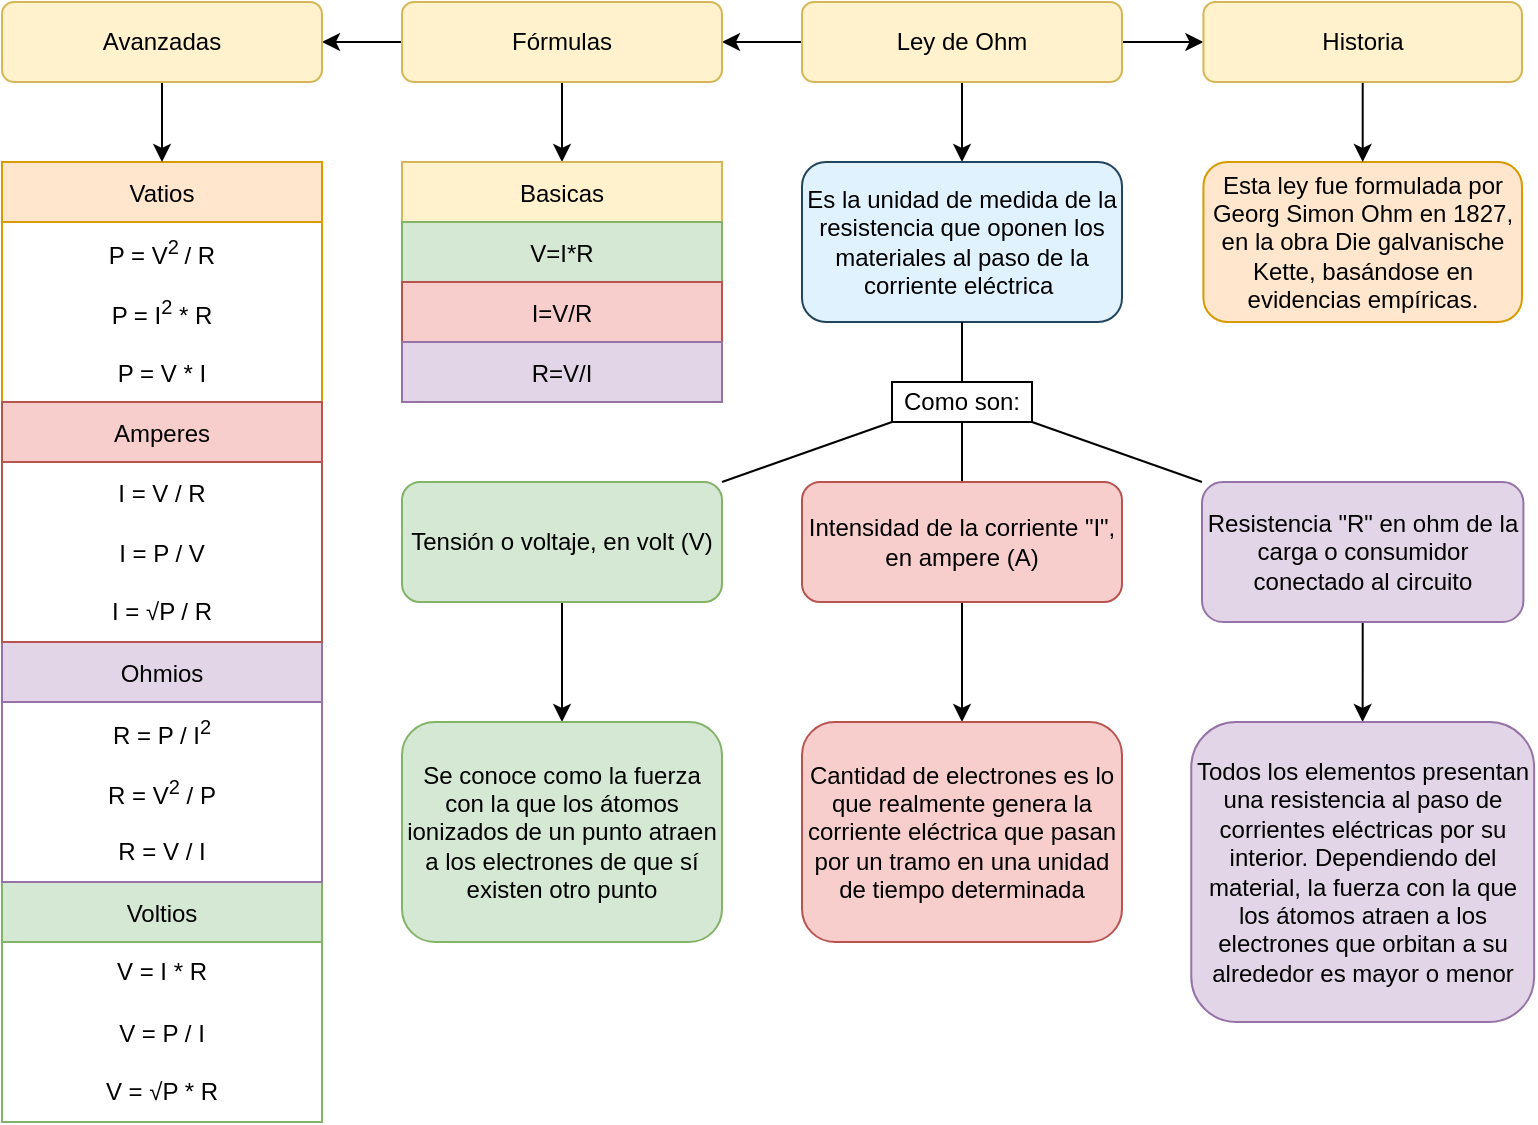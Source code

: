 <mxfile version="15.8.6" type="github">
  <diagram id="n3wHWzzNEnOycL6JPHrh" name="Page-1">
    <mxGraphModel dx="1271" dy="584" grid="1" gridSize="10" guides="1" tooltips="1" connect="1" arrows="1" fold="1" page="1" pageScale="1" pageWidth="827" pageHeight="1169" math="0" shadow="0">
      <root>
        <mxCell id="0" />
        <mxCell id="1" parent="0" />
        <mxCell id="Dq-iCA1MvDMjNIlEdtV0-6" value="" style="edgeStyle=orthogonalEdgeStyle;rounded=0;orthogonalLoop=1;jettySize=auto;html=1;" parent="1" source="Dq-iCA1MvDMjNIlEdtV0-1" target="Dq-iCA1MvDMjNIlEdtV0-5" edge="1">
          <mxGeometry relative="1" as="geometry" />
        </mxCell>
        <mxCell id="IS9N2NfxWNyogtAjYb_R-6" value="" style="edgeStyle=orthogonalEdgeStyle;rounded=0;orthogonalLoop=1;jettySize=auto;html=1;" edge="1" parent="1" source="Dq-iCA1MvDMjNIlEdtV0-1" target="IS9N2NfxWNyogtAjYb_R-5">
          <mxGeometry relative="1" as="geometry" />
        </mxCell>
        <mxCell id="IS9N2NfxWNyogtAjYb_R-24" style="edgeStyle=orthogonalEdgeStyle;rounded=0;orthogonalLoop=1;jettySize=auto;html=1;" edge="1" parent="1" source="Dq-iCA1MvDMjNIlEdtV0-1" target="IS9N2NfxWNyogtAjYb_R-23">
          <mxGeometry relative="1" as="geometry" />
        </mxCell>
        <mxCell id="Dq-iCA1MvDMjNIlEdtV0-1" value="Ley de Ohm" style="rounded=1;whiteSpace=wrap;html=1;fillColor=#fff2cc;strokeColor=#d6b656;" parent="1" vertex="1">
          <mxGeometry x="430" y="40" width="160" height="40" as="geometry" />
        </mxCell>
        <mxCell id="Dq-iCA1MvDMjNIlEdtV0-4" value="Esta ley fue formulada por Georg Simon Ohm en 1827, en la obra Die galvanische Kette, basándose en evidencias empíricas." style="rounded=1;whiteSpace=wrap;html=1;fillColor=#ffe6cc;strokeColor=#d79b00;" parent="1" vertex="1">
          <mxGeometry x="630.71" y="120" width="159.29" height="80" as="geometry" />
        </mxCell>
        <mxCell id="Dq-iCA1MvDMjNIlEdtV0-5" value="Es la unidad de medida de la resistencia que oponen los materiales al paso de la corriente eléctrica&amp;nbsp;" style="whiteSpace=wrap;html=1;rounded=1;fillColor=#E1F2FF;strokeColor=#23445d;" parent="1" vertex="1">
          <mxGeometry x="430" y="120" width="160" height="80" as="geometry" />
        </mxCell>
        <mxCell id="Dq-iCA1MvDMjNIlEdtV0-8" value="Como son:" style="rounded=0;whiteSpace=wrap;html=1;" parent="1" vertex="1">
          <mxGeometry x="475" y="230" width="70" height="20" as="geometry" />
        </mxCell>
        <mxCell id="Dq-iCA1MvDMjNIlEdtV0-9" value="" style="endArrow=none;html=1;rounded=0;entryX=0.5;entryY=1;entryDx=0;entryDy=0;" parent="1" target="Dq-iCA1MvDMjNIlEdtV0-5" edge="1">
          <mxGeometry width="50" height="50" relative="1" as="geometry">
            <mxPoint x="510" y="230" as="sourcePoint" />
            <mxPoint x="510" y="200" as="targetPoint" />
          </mxGeometry>
        </mxCell>
        <mxCell id="Dq-iCA1MvDMjNIlEdtV0-10" value="" style="endArrow=none;html=1;rounded=0;entryX=0.5;entryY=1;entryDx=0;entryDy=0;" parent="1" target="Dq-iCA1MvDMjNIlEdtV0-8" edge="1">
          <mxGeometry width="50" height="50" relative="1" as="geometry">
            <mxPoint x="510" y="280" as="sourcePoint" />
            <mxPoint x="510" y="260" as="targetPoint" />
          </mxGeometry>
        </mxCell>
        <mxCell id="Dq-iCA1MvDMjNIlEdtV0-21" value="" style="edgeStyle=orthogonalEdgeStyle;rounded=0;orthogonalLoop=1;jettySize=auto;html=1;" parent="1" source="Dq-iCA1MvDMjNIlEdtV0-11" target="Dq-iCA1MvDMjNIlEdtV0-20" edge="1">
          <mxGeometry relative="1" as="geometry" />
        </mxCell>
        <mxCell id="Dq-iCA1MvDMjNIlEdtV0-11" value="Intensidad de la corriente &quot;I&quot;, en ampere (A)" style="rounded=1;whiteSpace=wrap;html=1;fillColor=#f8cecc;strokeColor=#b85450;" parent="1" vertex="1">
          <mxGeometry x="430" y="280" width="160" height="60" as="geometry" />
        </mxCell>
        <mxCell id="Dq-iCA1MvDMjNIlEdtV0-23" value="" style="edgeStyle=orthogonalEdgeStyle;rounded=0;orthogonalLoop=1;jettySize=auto;html=1;" parent="1" source="Dq-iCA1MvDMjNIlEdtV0-12" target="Dq-iCA1MvDMjNIlEdtV0-22" edge="1">
          <mxGeometry relative="1" as="geometry" />
        </mxCell>
        <mxCell id="Dq-iCA1MvDMjNIlEdtV0-12" value="Resistencia &quot;R&quot; en ohm de la carga o consumidor conectado al circuito" style="rounded=1;html=1;fillColor=#e1d5e7;strokeColor=#9673a6;whiteSpace=wrap;" parent="1" vertex="1">
          <mxGeometry x="630" y="280" width="160.7" height="70" as="geometry" />
        </mxCell>
        <mxCell id="Dq-iCA1MvDMjNIlEdtV0-19" value="" style="edgeStyle=orthogonalEdgeStyle;rounded=0;orthogonalLoop=1;jettySize=auto;html=1;" parent="1" source="Dq-iCA1MvDMjNIlEdtV0-13" target="Dq-iCA1MvDMjNIlEdtV0-18" edge="1">
          <mxGeometry relative="1" as="geometry" />
        </mxCell>
        <mxCell id="Dq-iCA1MvDMjNIlEdtV0-13" value="Tensión o voltaje, en volt (V)" style="rounded=1;whiteSpace=wrap;html=1;fillColor=#d5e8d4;strokeColor=#82b366;" parent="1" vertex="1">
          <mxGeometry x="230" y="280" width="160" height="60" as="geometry" />
        </mxCell>
        <mxCell id="Dq-iCA1MvDMjNIlEdtV0-14" value="" style="endArrow=none;html=1;rounded=0;exitX=1;exitY=0;exitDx=0;exitDy=0;" parent="1" source="Dq-iCA1MvDMjNIlEdtV0-13" edge="1">
          <mxGeometry width="50" height="50" relative="1" as="geometry">
            <mxPoint x="425" y="300" as="sourcePoint" />
            <mxPoint x="475" y="250" as="targetPoint" />
            <Array as="points" />
          </mxGeometry>
        </mxCell>
        <mxCell id="Dq-iCA1MvDMjNIlEdtV0-15" value="" style="endArrow=none;html=1;rounded=0;exitX=0;exitY=0;exitDx=0;exitDy=0;" parent="1" source="Dq-iCA1MvDMjNIlEdtV0-12" edge="1">
          <mxGeometry width="50" height="50" relative="1" as="geometry">
            <mxPoint x="495" y="300" as="sourcePoint" />
            <mxPoint x="545" y="250" as="targetPoint" />
          </mxGeometry>
        </mxCell>
        <mxCell id="Dq-iCA1MvDMjNIlEdtV0-18" value="Se conoce como la fuerza con la que los átomos ionizados de un punto atraen a los electrones de que sí existen otro punto" style="whiteSpace=wrap;html=1;rounded=1;fillColor=#d5e8d4;strokeColor=#82b366;" parent="1" vertex="1">
          <mxGeometry x="230" y="400" width="160" height="110" as="geometry" />
        </mxCell>
        <mxCell id="Dq-iCA1MvDMjNIlEdtV0-20" value="Cantidad de electrones es lo que realmente genera la corriente eléctrica que pasan por un tramo en una unidad de tiempo determinada" style="whiteSpace=wrap;html=1;rounded=1;fillColor=#f8cecc;strokeColor=#b85450;" parent="1" vertex="1">
          <mxGeometry x="430" y="400" width="160" height="110" as="geometry" />
        </mxCell>
        <mxCell id="Dq-iCA1MvDMjNIlEdtV0-22" value="Todos los elementos presentan una resistencia al paso de corrientes eléctricas por su interior. Dependiendo del material, la fuerza con la que los átomos atraen a los electrones que orbitan a su alrededor es mayor o menor" style="whiteSpace=wrap;html=1;rounded=1;fillColor=#e1d5e7;strokeColor=#9673a6;" parent="1" vertex="1">
          <mxGeometry x="624.64" y="400" width="171.43" height="150" as="geometry" />
        </mxCell>
        <mxCell id="IS9N2NfxWNyogtAjYb_R-14" style="edgeStyle=orthogonalEdgeStyle;rounded=0;orthogonalLoop=1;jettySize=auto;html=1;" edge="1" parent="1" source="IS9N2NfxWNyogtAjYb_R-5" target="IS9N2NfxWNyogtAjYb_R-9">
          <mxGeometry relative="1" as="geometry" />
        </mxCell>
        <mxCell id="IS9N2NfxWNyogtAjYb_R-99" style="edgeStyle=orthogonalEdgeStyle;rounded=0;orthogonalLoop=1;jettySize=auto;html=1;" edge="1" parent="1" source="IS9N2NfxWNyogtAjYb_R-5" target="IS9N2NfxWNyogtAjYb_R-97">
          <mxGeometry relative="1" as="geometry" />
        </mxCell>
        <mxCell id="IS9N2NfxWNyogtAjYb_R-5" value="Fórmulas" style="rounded=1;whiteSpace=wrap;html=1;fillColor=#fff2cc;strokeColor=#d6b656;" vertex="1" parent="1">
          <mxGeometry x="230" y="40" width="160" height="40" as="geometry" />
        </mxCell>
        <mxCell id="IS9N2NfxWNyogtAjYb_R-9" value="Basicas" style="swimlane;fontStyle=0;childLayout=stackLayout;horizontal=1;startSize=30;horizontalStack=0;resizeParent=1;resizeParentMax=0;resizeLast=0;collapsible=1;marginBottom=0;fillColor=#fff2cc;strokeColor=#d6b656;" vertex="1" parent="1">
          <mxGeometry x="230" y="120" width="160" height="120" as="geometry" />
        </mxCell>
        <mxCell id="IS9N2NfxWNyogtAjYb_R-10" value="V=I*R" style="text;strokeColor=#82b366;fillColor=#d5e8d4;align=center;verticalAlign=middle;spacingLeft=4;spacingRight=4;overflow=hidden;points=[[0,0.5],[1,0.5]];portConstraint=eastwest;rotatable=0;" vertex="1" parent="IS9N2NfxWNyogtAjYb_R-9">
          <mxGeometry y="30" width="160" height="30" as="geometry" />
        </mxCell>
        <mxCell id="IS9N2NfxWNyogtAjYb_R-11" value="I=V/R" style="text;strokeColor=#b85450;fillColor=#f8cecc;align=center;verticalAlign=middle;spacingLeft=4;spacingRight=4;overflow=hidden;points=[[0,0.5],[1,0.5]];portConstraint=eastwest;rotatable=0;" vertex="1" parent="IS9N2NfxWNyogtAjYb_R-9">
          <mxGeometry y="60" width="160" height="30" as="geometry" />
        </mxCell>
        <mxCell id="IS9N2NfxWNyogtAjYb_R-12" value="R=V/I" style="text;strokeColor=#9673a6;fillColor=#e1d5e7;align=center;verticalAlign=middle;spacingLeft=4;spacingRight=4;overflow=hidden;points=[[0,0.5],[1,0.5]];portConstraint=eastwest;rotatable=0;" vertex="1" parent="IS9N2NfxWNyogtAjYb_R-9">
          <mxGeometry y="90" width="160" height="30" as="geometry" />
        </mxCell>
        <mxCell id="IS9N2NfxWNyogtAjYb_R-16" value="Voltios" style="swimlane;fontStyle=0;childLayout=stackLayout;horizontal=1;startSize=30;horizontalStack=0;resizeParent=1;resizeParentMax=0;resizeLast=0;collapsible=1;marginBottom=0;fillColor=#d5e8d4;strokeColor=#82b366;" vertex="1" parent="1">
          <mxGeometry x="30" y="480" width="160" height="120" as="geometry" />
        </mxCell>
        <mxCell id="IS9N2NfxWNyogtAjYb_R-41" value="V&amp;nbsp;= I * R" style="text;strokeColor=none;fillColor=none;align=center;verticalAlign=middle;spacingLeft=4;spacingRight=4;overflow=hidden;points=[[0,0.5],[1,0.5]];portConstraint=eastwest;rotatable=0;html=1;" vertex="1" parent="IS9N2NfxWNyogtAjYb_R-16">
          <mxGeometry y="30" width="160" height="30" as="geometry" />
        </mxCell>
        <mxCell id="IS9N2NfxWNyogtAjYb_R-40" value="V = P / I" style="text;strokeColor=none;fillColor=none;align=center;verticalAlign=middle;spacingLeft=4;spacingRight=4;overflow=hidden;points=[[0,0.5],[1,0.5]];portConstraint=eastwest;rotatable=0;" vertex="1" parent="IS9N2NfxWNyogtAjYb_R-16">
          <mxGeometry y="60" width="160" height="30" as="geometry" />
        </mxCell>
        <mxCell id="IS9N2NfxWNyogtAjYb_R-39" value="V&amp;nbsp;= √P * R" style="text;strokeColor=none;fillColor=none;align=center;verticalAlign=middle;spacingLeft=4;spacingRight=4;overflow=hidden;points=[[0,0.5],[1,0.5]];portConstraint=eastwest;rotatable=0;html=1;" vertex="1" parent="IS9N2NfxWNyogtAjYb_R-16">
          <mxGeometry y="90" width="160" height="30" as="geometry" />
        </mxCell>
        <mxCell id="IS9N2NfxWNyogtAjYb_R-25" style="edgeStyle=orthogonalEdgeStyle;rounded=0;orthogonalLoop=1;jettySize=auto;html=1;" edge="1" parent="1" source="IS9N2NfxWNyogtAjYb_R-23" target="Dq-iCA1MvDMjNIlEdtV0-4">
          <mxGeometry relative="1" as="geometry" />
        </mxCell>
        <mxCell id="IS9N2NfxWNyogtAjYb_R-23" value="Historia" style="rounded=1;whiteSpace=wrap;html=1;fillColor=#fff2cc;strokeColor=#d6b656;" vertex="1" parent="1">
          <mxGeometry x="630.7" y="40" width="159.3" height="40" as="geometry" />
        </mxCell>
        <mxCell id="IS9N2NfxWNyogtAjYb_R-43" value="Ohmios" style="swimlane;fontStyle=0;childLayout=stackLayout;horizontal=1;startSize=30;horizontalStack=0;resizeParent=1;resizeParentMax=0;resizeLast=0;collapsible=1;marginBottom=0;fillColor=#e1d5e7;strokeColor=#9673a6;" vertex="1" parent="1">
          <mxGeometry x="30" y="360" width="160" height="120" as="geometry" />
        </mxCell>
        <mxCell id="IS9N2NfxWNyogtAjYb_R-50" value="R = P / I&lt;sup&gt;2&lt;/sup&gt;" style="text;strokeColor=none;fillColor=none;align=center;verticalAlign=middle;spacingLeft=4;spacingRight=4;overflow=hidden;points=[[0,0.5],[1,0.5]];portConstraint=eastwest;rotatable=0;html=1;labelBorderColor=none;" vertex="1" parent="IS9N2NfxWNyogtAjYb_R-43">
          <mxGeometry y="30" width="160" height="30" as="geometry" />
        </mxCell>
        <mxCell id="IS9N2NfxWNyogtAjYb_R-51" value="R = V&lt;sup&gt;2&lt;/sup&gt; / P" style="text;strokeColor=none;fillColor=none;align=center;verticalAlign=middle;spacingLeft=4;spacingRight=4;overflow=hidden;points=[[0,0.5],[1,0.5]];portConstraint=eastwest;rotatable=0;html=1;" vertex="1" parent="IS9N2NfxWNyogtAjYb_R-43">
          <mxGeometry y="60" width="160" height="30" as="geometry" />
        </mxCell>
        <mxCell id="IS9N2NfxWNyogtAjYb_R-52" value="R&amp;nbsp;= V / I" style="text;strokeColor=none;fillColor=none;align=center;verticalAlign=middle;spacingLeft=4;spacingRight=4;overflow=hidden;points=[[0,0.5],[1,0.5]];portConstraint=eastwest;rotatable=0;html=1;" vertex="1" parent="IS9N2NfxWNyogtAjYb_R-43">
          <mxGeometry y="90" width="160" height="30" as="geometry" />
        </mxCell>
        <mxCell id="IS9N2NfxWNyogtAjYb_R-69" value="Vatios" style="swimlane;fontStyle=0;childLayout=stackLayout;horizontal=1;startSize=30;horizontalStack=0;resizeParent=1;resizeParentMax=0;resizeLast=0;collapsible=1;marginBottom=0;fillColor=#ffe6cc;strokeColor=#d79b00;" vertex="1" parent="1">
          <mxGeometry x="30" y="120" width="160" height="120" as="geometry" />
        </mxCell>
        <mxCell id="IS9N2NfxWNyogtAjYb_R-70" value="P = V&lt;sup&gt;2&amp;nbsp;&lt;/sup&gt;/ R" style="text;strokeColor=none;fillColor=none;align=center;verticalAlign=middle;spacingLeft=4;spacingRight=4;overflow=hidden;points=[[0,0.5],[1,0.5]];portConstraint=eastwest;rotatable=0;labelBorderColor=none;html=1;" vertex="1" parent="IS9N2NfxWNyogtAjYb_R-69">
          <mxGeometry y="30" width="160" height="30" as="geometry" />
        </mxCell>
        <mxCell id="IS9N2NfxWNyogtAjYb_R-71" value="P = I&lt;sup&gt;2&lt;/sup&gt; *&amp;nbsp;R" style="text;strokeColor=none;fillColor=none;align=center;verticalAlign=middle;spacingLeft=4;spacingRight=4;overflow=hidden;points=[[0,0.5],[1,0.5]];portConstraint=eastwest;rotatable=0;html=1;" vertex="1" parent="IS9N2NfxWNyogtAjYb_R-69">
          <mxGeometry y="60" width="160" height="30" as="geometry" />
        </mxCell>
        <mxCell id="IS9N2NfxWNyogtAjYb_R-72" value="P = V * I" style="text;strokeColor=none;fillColor=none;align=center;verticalAlign=middle;spacingLeft=4;spacingRight=4;overflow=hidden;points=[[0,0.5],[1,0.5]];portConstraint=eastwest;rotatable=0;" vertex="1" parent="IS9N2NfxWNyogtAjYb_R-69">
          <mxGeometry y="90" width="160" height="30" as="geometry" />
        </mxCell>
        <mxCell id="IS9N2NfxWNyogtAjYb_R-82" value="Amperes" style="swimlane;fontStyle=0;childLayout=stackLayout;horizontal=1;startSize=30;horizontalStack=0;resizeParent=1;resizeParentMax=0;resizeLast=0;collapsible=1;marginBottom=0;fillColor=#f8cecc;strokeColor=#b85450;" vertex="1" parent="1">
          <mxGeometry x="30" y="240" width="160" height="120" as="geometry" />
        </mxCell>
        <mxCell id="IS9N2NfxWNyogtAjYb_R-86" value="I = V / R" style="text;strokeColor=none;fillColor=none;align=center;verticalAlign=middle;spacingLeft=4;spacingRight=4;overflow=hidden;points=[[0,0.5],[1,0.5]];portConstraint=eastwest;rotatable=0;" vertex="1" parent="IS9N2NfxWNyogtAjYb_R-82">
          <mxGeometry y="30" width="160" height="30" as="geometry" />
        </mxCell>
        <mxCell id="IS9N2NfxWNyogtAjYb_R-87" value="I = P / V" style="text;strokeColor=none;fillColor=none;align=center;verticalAlign=middle;spacingLeft=4;spacingRight=4;overflow=hidden;points=[[0,0.5],[1,0.5]];portConstraint=eastwest;rotatable=0;" vertex="1" parent="IS9N2NfxWNyogtAjYb_R-82">
          <mxGeometry y="60" width="160" height="30" as="geometry" />
        </mxCell>
        <mxCell id="IS9N2NfxWNyogtAjYb_R-88" value="I = √P / R" style="text;strokeColor=none;fillColor=none;align=center;verticalAlign=middle;spacingLeft=4;spacingRight=4;overflow=hidden;points=[[0,0.5],[1,0.5]];portConstraint=eastwest;rotatable=0;html=1;" vertex="1" parent="IS9N2NfxWNyogtAjYb_R-82">
          <mxGeometry y="90" width="160" height="30" as="geometry" />
        </mxCell>
        <mxCell id="IS9N2NfxWNyogtAjYb_R-98" style="edgeStyle=orthogonalEdgeStyle;rounded=0;orthogonalLoop=1;jettySize=auto;html=1;entryX=0.5;entryY=0;entryDx=0;entryDy=0;" edge="1" parent="1" source="IS9N2NfxWNyogtAjYb_R-97" target="IS9N2NfxWNyogtAjYb_R-69">
          <mxGeometry relative="1" as="geometry" />
        </mxCell>
        <mxCell id="IS9N2NfxWNyogtAjYb_R-97" value="Avanzadas" style="rounded=1;whiteSpace=wrap;html=1;fillColor=#fff2cc;strokeColor=#d6b656;" vertex="1" parent="1">
          <mxGeometry x="30" y="40" width="160" height="40" as="geometry" />
        </mxCell>
      </root>
    </mxGraphModel>
  </diagram>
</mxfile>
